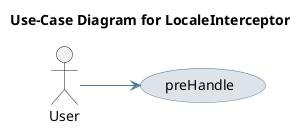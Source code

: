 @startuml
skinparam usecase {
 BackgroundColor #DEE3E9 
 BorderColor #4D7A97 
 ArrowColor #4D7A97 
}
left to right direction
title Use-Case Diagram for LocaleInterceptor

actor User
usecase "preHandle" as UC_preHandle
User --> UC_preHandle
@enduml
